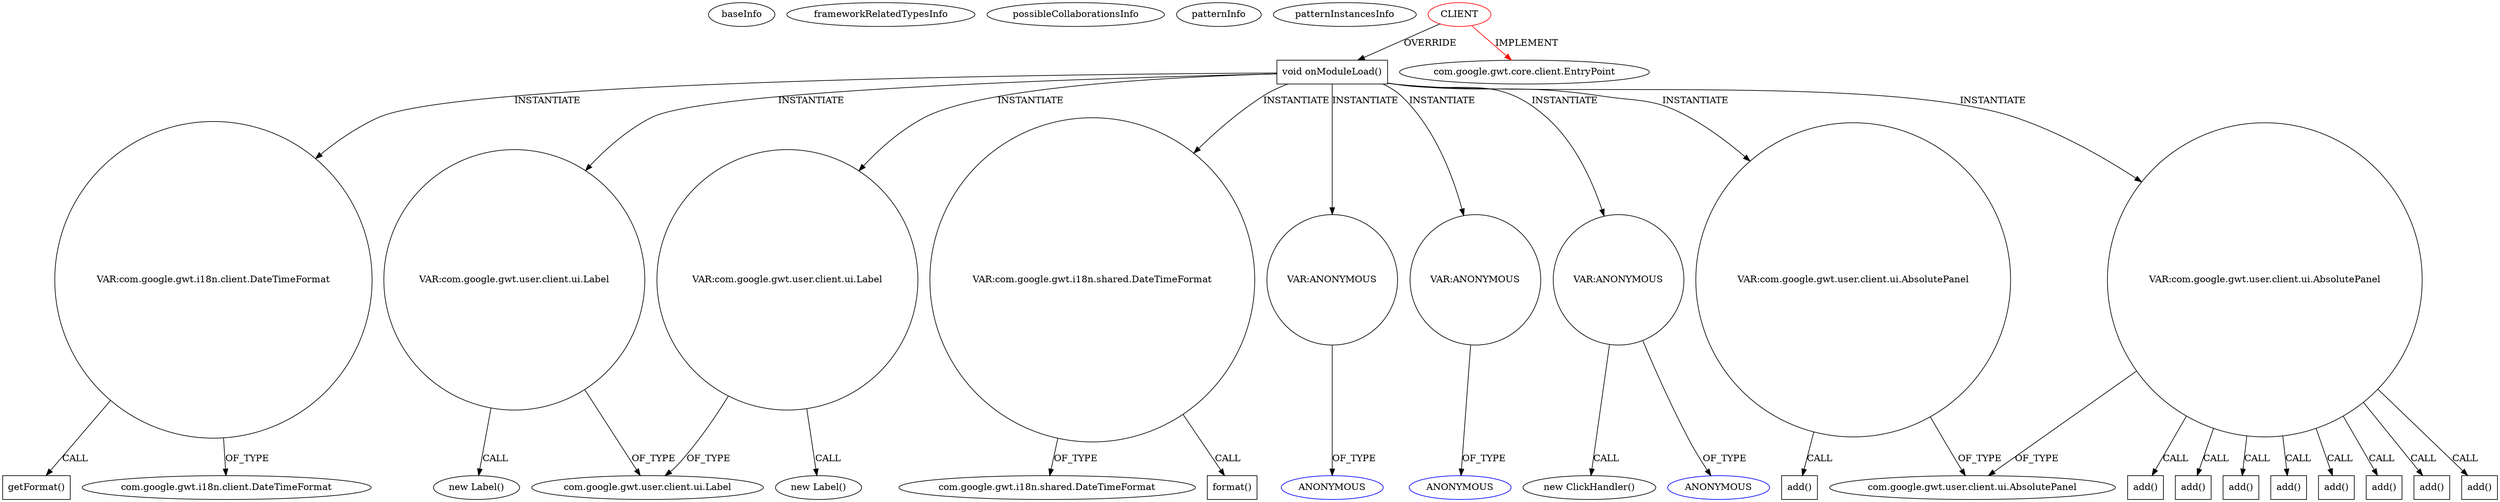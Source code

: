digraph {
baseInfo[graphId=1148,category="pattern",isAnonymous=false,possibleRelation=false]
frameworkRelatedTypesInfo[0="com.google.gwt.core.client.EntryPoint"]
possibleCollaborationsInfo[]
patternInfo[frequency=2.0,patternRootClient=0]
patternInstancesInfo[0="nakaken0629-mezamashimailgwt~/nakaken0629-mezamashimailgwt/mezamashimailgwt-master/mezamashimailgwt/src/com/appspot/mezamashimailgwt/client/Mezamashimailgwt.java~Mezamashimailgwt~4116",1="coldplayguy-flight87~/coldplayguy-flight87/flight87-master/BookFlight/src/bookflight/client/BookFlight.java~BookFlight~1091"]
255[label="com.google.gwt.i18n.client.DateTimeFormat",vertexType="FRAMEWORK_CLASS_TYPE",isFrameworkType=false]
253[label="VAR:com.google.gwt.i18n.client.DateTimeFormat",vertexType="VARIABLE_EXPRESION",isFrameworkType=false,shape=circle]
302[label="getFormat()",vertexType="INSIDE_CALL",isFrameworkType=false,shape=box]
34[label="void onModuleLoad()",vertexType="OVERRIDING_METHOD_DECLARATION",isFrameworkType=false,shape=box]
0[label="CLIENT",vertexType="ROOT_CLIENT_CLASS_DECLARATION",isFrameworkType=false,color=red]
102[label="VAR:com.google.gwt.user.client.ui.Label",vertexType="VARIABLE_EXPRESION",isFrameworkType=false,shape=circle]
15[label="com.google.gwt.user.client.ui.Label",vertexType="FRAMEWORK_CLASS_TYPE",isFrameworkType=false]
111[label="VAR:com.google.gwt.user.client.ui.Label",vertexType="VARIABLE_EXPRESION",isFrameworkType=false,shape=circle]
269[label="VAR:com.google.gwt.i18n.shared.DateTimeFormat",vertexType="VARIABLE_EXPRESION",isFrameworkType=false,shape=circle]
270[label="format()",vertexType="INSIDE_CALL",isFrameworkType=false,shape=box]
252[label="com.google.gwt.i18n.shared.DateTimeFormat",vertexType="FRAMEWORK_CLASS_TYPE",isFrameworkType=false]
1[label="com.google.gwt.core.client.EntryPoint",vertexType="FRAMEWORK_INTERFACE_TYPE",isFrameworkType=false]
110[label="new Label()",vertexType="CONSTRUCTOR_CALL",isFrameworkType=false]
41[label="VAR:ANONYMOUS",vertexType="VARIABLE_EXPRESION",isFrameworkType=false,shape=circle]
42[label="ANONYMOUS",vertexType="REFERENCE_ANONYMOUS_DECLARATION",isFrameworkType=false,color=blue]
101[label="new Label()",vertexType="CONSTRUCTOR_CALL",isFrameworkType=false]
264[label="VAR:ANONYMOUS",vertexType="VARIABLE_EXPRESION",isFrameworkType=false,shape=circle]
265[label="ANONYMOUS",vertexType="REFERENCE_ANONYMOUS_DECLARATION",isFrameworkType=false,color=blue]
281[label="VAR:ANONYMOUS",vertexType="VARIABLE_EXPRESION",isFrameworkType=false,shape=circle]
282[label="ANONYMOUS",vertexType="REFERENCE_ANONYMOUS_DECLARATION",isFrameworkType=false,color=blue]
280[label="new ClickHandler()",vertexType="CONSTRUCTOR_CALL",isFrameworkType=false]
189[label="VAR:com.google.gwt.user.client.ui.AbsolutePanel",vertexType="VARIABLE_EXPRESION",isFrameworkType=false,shape=circle]
3[label="com.google.gwt.user.client.ui.AbsolutePanel",vertexType="FRAMEWORK_CLASS_TYPE",isFrameworkType=false]
190[label="add()",vertexType="INSIDE_CALL",isFrameworkType=false,shape=box]
60[label="VAR:com.google.gwt.user.client.ui.AbsolutePanel",vertexType="VARIABLE_EXPRESION",isFrameworkType=false,shape=circle]
67[label="add()",vertexType="INSIDE_CALL",isFrameworkType=false,shape=box]
136[label="add()",vertexType="INSIDE_CALL",isFrameworkType=false,shape=box]
120[label="add()",vertexType="INSIDE_CALL",isFrameworkType=false,shape=box]
116[label="add()",vertexType="INSIDE_CALL",isFrameworkType=false,shape=box]
138[label="add()",vertexType="INSIDE_CALL",isFrameworkType=false,shape=box]
128[label="add()",vertexType="INSIDE_CALL",isFrameworkType=false,shape=box]
176[label="add()",vertexType="INSIDE_CALL",isFrameworkType=false,shape=box]
91[label="add()",vertexType="INSIDE_CALL",isFrameworkType=false,shape=box]
60->176[label="CALL"]
0->34[label="OVERRIDE"]
111->110[label="CALL"]
269->270[label="CALL"]
281->280[label="CALL"]
60->67[label="CALL"]
0->1[label="IMPLEMENT",color=red]
34->111[label="INSTANTIATE"]
34->41[label="INSTANTIATE"]
60->138[label="CALL"]
102->101[label="CALL"]
264->265[label="OF_TYPE"]
111->15[label="OF_TYPE"]
189->190[label="CALL"]
34->253[label="INSTANTIATE"]
60->136[label="CALL"]
281->282[label="OF_TYPE"]
60->128[label="CALL"]
34->189[label="INSTANTIATE"]
60->3[label="OF_TYPE"]
60->120[label="CALL"]
253->255[label="OF_TYPE"]
34->269[label="INSTANTIATE"]
253->302[label="CALL"]
102->15[label="OF_TYPE"]
34->60[label="INSTANTIATE"]
269->252[label="OF_TYPE"]
189->3[label="OF_TYPE"]
60->116[label="CALL"]
34->281[label="INSTANTIATE"]
34->102[label="INSTANTIATE"]
41->42[label="OF_TYPE"]
34->264[label="INSTANTIATE"]
60->91[label="CALL"]
}
